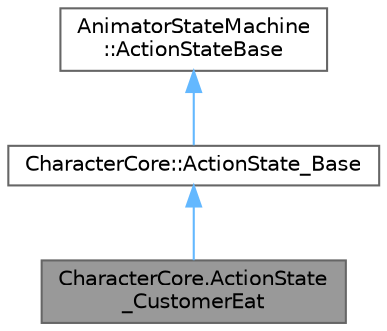 digraph "CharacterCore.ActionState_CustomerEat"
{
 // LATEX_PDF_SIZE
  bgcolor="transparent";
  edge [fontname=Helvetica,fontsize=10,labelfontname=Helvetica,labelfontsize=10];
  node [fontname=Helvetica,fontsize=10,shape=box,height=0.2,width=0.4];
  Node1 [id="Node000001",label="CharacterCore.ActionState\l_CustomerEat",height=0.2,width=0.4,color="gray40", fillcolor="grey60", style="filled", fontcolor="black",tooltip=" "];
  Node2 -> Node1 [id="edge3_Node000001_Node000002",dir="back",color="steelblue1",style="solid",tooltip=" "];
  Node2 [id="Node000002",label="CharacterCore::ActionState_Base",height=0.2,width=0.4,color="gray40", fillcolor="white", style="filled",URL="$class_character_core_1_1_action_state___base.html",tooltip=" "];
  Node3 -> Node2 [id="edge4_Node000002_Node000003",dir="back",color="steelblue1",style="solid",tooltip=" "];
  Node3 [id="Node000003",label="AnimatorStateMachine\l::ActionStateBase",height=0.2,width=0.4,color="gray40", fillcolor="white", style="filled",URL="$class_animator_state_machine_1_1_action_state_base.html",tooltip=" "];
}
